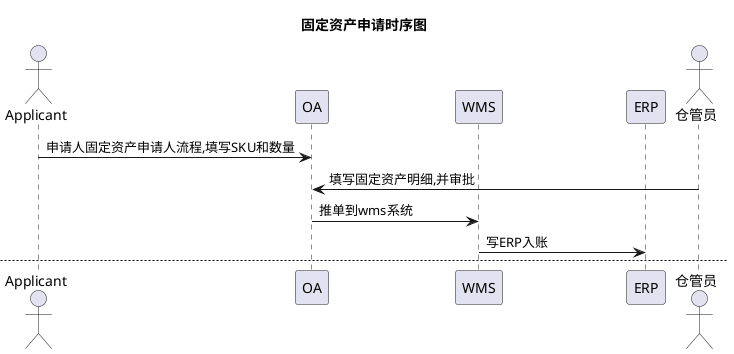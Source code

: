 'http://archive.3zso.com/archives/plantuml-quickstart.html
@startuml
actor Applicant
actor "仓管员"
participant "OA" as OA
participant "WMS" as WMS
participant "ERP" as ERP

title 固定资产申请时序图

Applicant->OA:申请人固定资产申请人流程,填写SKU和数量
'OA->OA:主管确认
仓管员->OA:填写固定资产明细,并审批
OA->WMS:推单到wms系统
WMS -> ERP:写ERP入账


newpage 固定资产退回时序图
'autonumber
actor "仓管员"
Applicant -> OA:申请人固定资产退机
OA -> WMS:查询申请人固定资产明细
WMS -> ERP :查询申请人固定资产明细
Applicant -> OA:选择退机明细，提交流程
仓管员 -> OA :仓管员确认
OA -> WMS : OA推单到WMS
WMS->ERP:ERP记账
@enduml